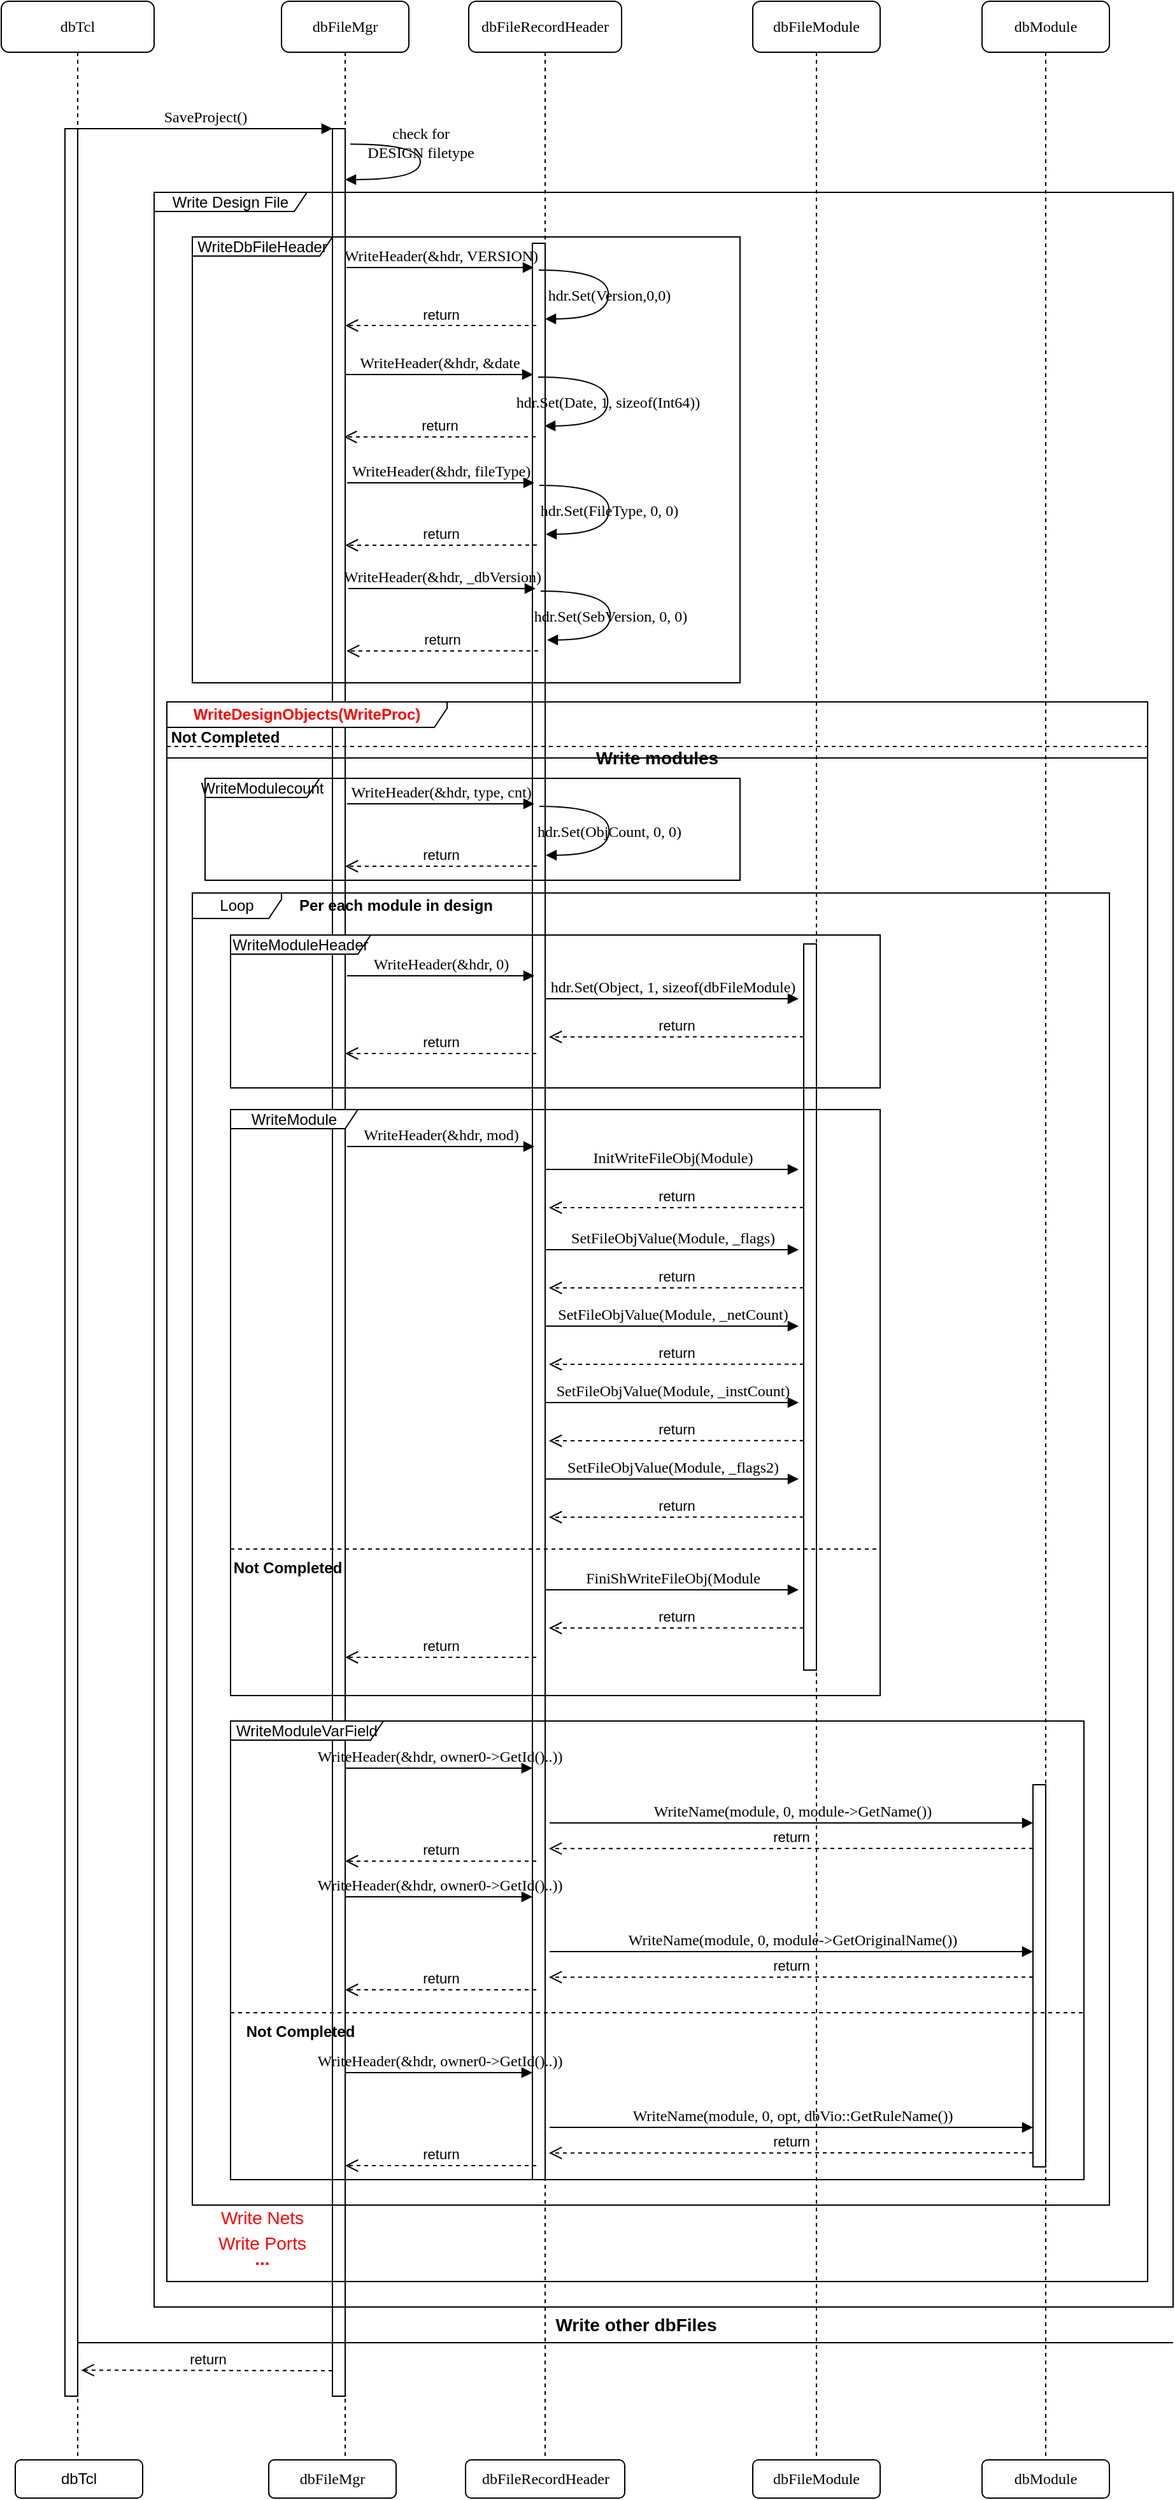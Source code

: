 <mxfile version="14.8.5" type="github">
  <diagram name="Page-1" id="13e1069c-82ec-6db2-03f1-153e76fe0fe0">
    <mxGraphModel dx="1038" dy="547" grid="1" gridSize="10" guides="1" tooltips="1" connect="1" arrows="1" fold="1" page="1" pageScale="1" pageWidth="2336" pageHeight="1654" background="none" math="0" shadow="0">
      <root>
        <mxCell id="0" />
        <mxCell id="1" parent="0" />
        <mxCell id="7baba1c4bc27f4b0-2" value="dbFileMgr" style="shape=umlLifeline;perimeter=lifelinePerimeter;whiteSpace=wrap;html=1;container=1;collapsible=0;recursiveResize=0;outlineConnect=0;rounded=1;shadow=0;comic=0;labelBackgroundColor=none;strokeWidth=1;fontFamily=Verdana;fontSize=12;align=center;" parent="1" vertex="1">
          <mxGeometry x="240" y="80" width="100" height="1960" as="geometry" />
        </mxCell>
        <mxCell id="7baba1c4bc27f4b0-10" value="" style="html=1;points=[];perimeter=orthogonalPerimeter;rounded=0;shadow=0;comic=0;labelBackgroundColor=none;strokeWidth=1;fontFamily=Verdana;fontSize=12;align=center;" parent="7baba1c4bc27f4b0-2" vertex="1">
          <mxGeometry x="40" y="100" width="10" height="1780" as="geometry" />
        </mxCell>
        <mxCell id="7baba1c4bc27f4b0-3" value="dbFileRecordHeader" style="shape=umlLifeline;perimeter=lifelinePerimeter;whiteSpace=wrap;html=1;container=1;collapsible=0;recursiveResize=0;outlineConnect=0;rounded=1;shadow=0;comic=0;labelBackgroundColor=none;strokeWidth=1;fontFamily=Verdana;fontSize=12;align=center;" parent="1" vertex="1">
          <mxGeometry x="387" y="80" width="120" height="1960" as="geometry" />
        </mxCell>
        <mxCell id="7baba1c4bc27f4b0-13" value="" style="html=1;points=[];perimeter=orthogonalPerimeter;rounded=0;shadow=0;comic=0;labelBackgroundColor=none;strokeWidth=1;fontFamily=Verdana;fontSize=12;align=center;" parent="7baba1c4bc27f4b0-3" vertex="1">
          <mxGeometry x="50" y="190" width="10" height="1520" as="geometry" />
        </mxCell>
        <mxCell id="7baba1c4bc27f4b0-4" value="dbFileModule" style="shape=umlLifeline;perimeter=lifelinePerimeter;whiteSpace=wrap;html=1;container=1;collapsible=0;recursiveResize=0;outlineConnect=0;rounded=1;shadow=0;comic=0;labelBackgroundColor=none;strokeWidth=1;fontFamily=Verdana;fontSize=12;align=center;" parent="1" vertex="1">
          <mxGeometry x="610" y="80" width="100" height="1960" as="geometry" />
        </mxCell>
        <mxCell id="7baba1c4bc27f4b0-8" value="dbTcl" style="shape=umlLifeline;perimeter=lifelinePerimeter;whiteSpace=wrap;html=1;container=1;collapsible=0;recursiveResize=0;outlineConnect=0;rounded=1;shadow=0;comic=0;labelBackgroundColor=none;strokeWidth=1;fontFamily=Verdana;fontSize=12;align=center;" parent="1" vertex="1">
          <mxGeometry x="20" y="80" width="120" height="1960" as="geometry" />
        </mxCell>
        <mxCell id="7baba1c4bc27f4b0-9" value="" style="html=1;points=[];perimeter=orthogonalPerimeter;rounded=0;shadow=0;comic=0;labelBackgroundColor=none;strokeWidth=1;fontFamily=Verdana;fontSize=12;align=center;" parent="7baba1c4bc27f4b0-8" vertex="1">
          <mxGeometry x="50" y="100" width="10" height="1780" as="geometry" />
        </mxCell>
        <mxCell id="7baba1c4bc27f4b0-22" value="" style="html=1;points=[];perimeter=orthogonalPerimeter;rounded=0;shadow=0;comic=0;labelBackgroundColor=none;strokeWidth=1;fontFamily=Verdana;fontSize=12;align=center;" parent="1" vertex="1">
          <mxGeometry x="650" y="820" width="10" height="570" as="geometry" />
        </mxCell>
        <mxCell id="7baba1c4bc27f4b0-11" value="SaveProject()" style="html=1;verticalAlign=bottom;endArrow=block;entryX=0;entryY=0;labelBackgroundColor=none;fontFamily=Verdana;fontSize=12;edgeStyle=elbowEdgeStyle;elbow=vertical;" parent="1" source="7baba1c4bc27f4b0-9" target="7baba1c4bc27f4b0-10" edge="1">
          <mxGeometry relative="1" as="geometry">
            <mxPoint x="220" y="190" as="sourcePoint" />
          </mxGeometry>
        </mxCell>
        <mxCell id="d6GwyU90o3NcPy6OCHg7-1" value="check for&lt;br&gt;DESIGN filetype" style="html=1;verticalAlign=bottom;endArrow=block;labelBackgroundColor=none;fontFamily=Verdana;fontSize=12;elbow=vertical;edgeStyle=orthogonalEdgeStyle;curved=1;exitX=1.038;exitY=0.345;exitPerimeter=0;" parent="1" target="7baba1c4bc27f4b0-2" edge="1">
          <mxGeometry relative="1" as="geometry">
            <mxPoint x="294.0" y="192.08" as="sourcePoint" />
            <mxPoint x="299" y="230" as="targetPoint" />
            <Array as="points">
              <mxPoint x="349" y="192" />
              <mxPoint x="349" y="220" />
            </Array>
          </mxGeometry>
        </mxCell>
        <mxCell id="d6GwyU90o3NcPy6OCHg7-2" value="WriteDbFileHeader" style="shape=umlFrame;whiteSpace=wrap;html=1;width=110;height=15;" parent="1" vertex="1">
          <mxGeometry x="170" y="265" width="430" height="350" as="geometry" />
        </mxCell>
        <mxCell id="d6GwyU90o3NcPy6OCHg7-14" value="WriteHeader(&amp;amp;hdr, VERSION)" style="html=1;verticalAlign=bottom;endArrow=block;entryX=0;entryY=0;labelBackgroundColor=none;fontFamily=Verdana;fontSize=12;edgeStyle=elbowEdgeStyle;elbow=vertical;" parent="1" edge="1">
          <mxGeometry relative="1" as="geometry">
            <mxPoint x="291" y="289" as="sourcePoint" />
            <mxPoint x="438" y="289" as="targetPoint" />
            <Array as="points">
              <mxPoint x="411" y="289" />
              <mxPoint x="381" y="272" />
            </Array>
          </mxGeometry>
        </mxCell>
        <mxCell id="d6GwyU90o3NcPy6OCHg7-28" value="hdr.Set(Version,0,0)" style="html=1;verticalAlign=bottom;endArrow=block;labelBackgroundColor=none;fontFamily=Verdana;fontSize=12;elbow=vertical;edgeStyle=orthogonalEdgeStyle;curved=1;entryX=1;entryY=0.286;entryPerimeter=0;exitX=1.038;exitY=0.345;exitPerimeter=0;" parent="1" edge="1">
          <mxGeometry x="0.173" relative="1" as="geometry">
            <mxPoint x="442" y="291" as="sourcePoint" />
            <mxPoint x="447" y="329.333" as="targetPoint" />
            <Array as="points">
              <mxPoint x="496.667" y="291" />
              <mxPoint x="496.667" y="329" />
            </Array>
            <mxPoint as="offset" />
          </mxGeometry>
        </mxCell>
        <mxCell id="d6GwyU90o3NcPy6OCHg7-32" value="WriteHeader(&amp;amp;hdr, &amp;amp;date" style="html=1;verticalAlign=bottom;endArrow=block;entryX=0;entryY=0;labelBackgroundColor=none;fontFamily=Verdana;fontSize=12;edgeStyle=elbowEdgeStyle;elbow=vertical;" parent="1" edge="1">
          <mxGeometry relative="1" as="geometry">
            <mxPoint x="290.5" y="373" as="sourcePoint" />
            <mxPoint x="437.5" y="373" as="targetPoint" />
            <Array as="points">
              <mxPoint x="410.5" y="373" />
              <mxPoint x="380.5" y="356" />
            </Array>
          </mxGeometry>
        </mxCell>
        <mxCell id="d6GwyU90o3NcPy6OCHg7-33" value="return" style="html=1;verticalAlign=bottom;endArrow=open;dashed=1;endSize=8;exitX=0.3;exitY=0.194;exitDx=0;exitDy=0;exitPerimeter=0;" parent="1" edge="1">
          <mxGeometry relative="1" as="geometry">
            <mxPoint x="439.5" y="421.9" as="sourcePoint" />
            <mxPoint x="289" y="422" as="targetPoint" />
          </mxGeometry>
        </mxCell>
        <mxCell id="d6GwyU90o3NcPy6OCHg7-34" value="hdr.Set(Date, 1, sizeof(Int64))" style="html=1;verticalAlign=bottom;endArrow=block;labelBackgroundColor=none;fontFamily=Verdana;fontSize=12;elbow=vertical;edgeStyle=orthogonalEdgeStyle;curved=1;entryX=1;entryY=0.286;entryPerimeter=0;exitX=1.038;exitY=0.345;exitPerimeter=0;" parent="1" edge="1">
          <mxGeometry x="0.173" relative="1" as="geometry">
            <mxPoint x="441.5" y="375" as="sourcePoint" />
            <mxPoint x="446.5" y="413.333" as="targetPoint" />
            <Array as="points">
              <mxPoint x="496.167" y="375" />
              <mxPoint x="496.167" y="413" />
            </Array>
            <mxPoint as="offset" />
          </mxGeometry>
        </mxCell>
        <mxCell id="d6GwyU90o3NcPy6OCHg7-35" value="WriteHeader(&amp;amp;hdr, fileType)" style="html=1;verticalAlign=bottom;endArrow=block;entryX=0;entryY=0;labelBackgroundColor=none;fontFamily=Verdana;fontSize=12;edgeStyle=elbowEdgeStyle;elbow=vertical;" parent="1" edge="1">
          <mxGeometry relative="1" as="geometry">
            <mxPoint x="291.5" y="458" as="sourcePoint" />
            <mxPoint x="438.5" y="458" as="targetPoint" />
            <Array as="points">
              <mxPoint x="411.5" y="458" />
              <mxPoint x="381.5" y="441" />
            </Array>
          </mxGeometry>
        </mxCell>
        <mxCell id="d6GwyU90o3NcPy6OCHg7-36" value="return" style="html=1;verticalAlign=bottom;endArrow=open;dashed=1;endSize=8;exitX=0.3;exitY=0.194;exitDx=0;exitDy=0;exitPerimeter=0;" parent="1" edge="1">
          <mxGeometry relative="1" as="geometry">
            <mxPoint x="440.5" y="506.9" as="sourcePoint" />
            <mxPoint x="290" y="507" as="targetPoint" />
          </mxGeometry>
        </mxCell>
        <mxCell id="d6GwyU90o3NcPy6OCHg7-37" value="hdr.Set(FileType, 0, 0)" style="html=1;verticalAlign=bottom;endArrow=block;labelBackgroundColor=none;fontFamily=Verdana;fontSize=12;elbow=vertical;edgeStyle=orthogonalEdgeStyle;curved=1;entryX=1;entryY=0.286;entryPerimeter=0;exitX=1.038;exitY=0.345;exitPerimeter=0;" parent="1" edge="1">
          <mxGeometry x="0.173" relative="1" as="geometry">
            <mxPoint x="442.5" y="460" as="sourcePoint" />
            <mxPoint x="447.5" y="498.333" as="targetPoint" />
            <Array as="points">
              <mxPoint x="497.167" y="460" />
              <mxPoint x="497.167" y="498" />
            </Array>
            <mxPoint as="offset" />
          </mxGeometry>
        </mxCell>
        <mxCell id="d6GwyU90o3NcPy6OCHg7-38" value="WriteHeader(&amp;amp;hdr, _dbVersion)" style="html=1;verticalAlign=bottom;endArrow=block;entryX=0;entryY=0;labelBackgroundColor=none;fontFamily=Verdana;fontSize=12;edgeStyle=elbowEdgeStyle;elbow=vertical;" parent="1" edge="1">
          <mxGeometry relative="1" as="geometry">
            <mxPoint x="292.5" y="541" as="sourcePoint" />
            <mxPoint x="439.5" y="541" as="targetPoint" />
            <Array as="points">
              <mxPoint x="412.5" y="541" />
              <mxPoint x="382.5" y="524" />
            </Array>
          </mxGeometry>
        </mxCell>
        <mxCell id="d6GwyU90o3NcPy6OCHg7-39" value="return" style="html=1;verticalAlign=bottom;endArrow=open;dashed=1;endSize=8;exitX=0.3;exitY=0.194;exitDx=0;exitDy=0;exitPerimeter=0;" parent="1" edge="1">
          <mxGeometry relative="1" as="geometry">
            <mxPoint x="441.5" y="589.9" as="sourcePoint" />
            <mxPoint x="291" y="590" as="targetPoint" />
          </mxGeometry>
        </mxCell>
        <mxCell id="d6GwyU90o3NcPy6OCHg7-40" value="hdr.Set(SebVersion, 0, 0)" style="html=1;verticalAlign=bottom;endArrow=block;labelBackgroundColor=none;fontFamily=Verdana;fontSize=12;elbow=vertical;edgeStyle=orthogonalEdgeStyle;curved=1;entryX=1;entryY=0.286;entryPerimeter=0;exitX=1.038;exitY=0.345;exitPerimeter=0;" parent="1" edge="1">
          <mxGeometry x="0.173" relative="1" as="geometry">
            <mxPoint x="443.5" y="543" as="sourcePoint" />
            <mxPoint x="448.5" y="581.333" as="targetPoint" />
            <Array as="points">
              <mxPoint x="498.167" y="543" />
              <mxPoint x="498.167" y="581" />
            </Array>
            <mxPoint as="offset" />
          </mxGeometry>
        </mxCell>
        <mxCell id="d6GwyU90o3NcPy6OCHg7-41" value="WriteHeader(&amp;amp;hdr, type, cnt)" style="html=1;verticalAlign=bottom;endArrow=block;entryX=0;entryY=0;labelBackgroundColor=none;fontFamily=Verdana;fontSize=12;edgeStyle=elbowEdgeStyle;elbow=vertical;" parent="1" edge="1">
          <mxGeometry relative="1" as="geometry">
            <mxPoint x="291.5" y="710" as="sourcePoint" />
            <mxPoint x="438.5" y="710" as="targetPoint" />
            <Array as="points">
              <mxPoint x="411.5" y="710" />
              <mxPoint x="381.5" y="693" />
            </Array>
          </mxGeometry>
        </mxCell>
        <mxCell id="d6GwyU90o3NcPy6OCHg7-42" value="return" style="html=1;verticalAlign=bottom;endArrow=open;dashed=1;endSize=8;exitX=0.3;exitY=0.194;exitDx=0;exitDy=0;exitPerimeter=0;" parent="1" edge="1">
          <mxGeometry relative="1" as="geometry">
            <mxPoint x="440.5" y="758.9" as="sourcePoint" />
            <mxPoint x="290" y="759" as="targetPoint" />
          </mxGeometry>
        </mxCell>
        <mxCell id="d6GwyU90o3NcPy6OCHg7-43" value="hdr.Set(ObjCount, 0, 0)" style="html=1;verticalAlign=bottom;endArrow=block;labelBackgroundColor=none;fontFamily=Verdana;fontSize=12;elbow=vertical;edgeStyle=orthogonalEdgeStyle;curved=1;entryX=1;entryY=0.286;entryPerimeter=0;exitX=1.038;exitY=0.345;exitPerimeter=0;" parent="1" edge="1">
          <mxGeometry x="0.173" relative="1" as="geometry">
            <mxPoint x="442.5" y="712" as="sourcePoint" />
            <mxPoint x="447.5" y="750.333" as="targetPoint" />
            <Array as="points">
              <mxPoint x="497.167" y="712" />
              <mxPoint x="497.167" y="750" />
            </Array>
            <mxPoint as="offset" />
          </mxGeometry>
        </mxCell>
        <mxCell id="d6GwyU90o3NcPy6OCHg7-44" value="WriteModulecount" style="shape=umlFrame;whiteSpace=wrap;html=1;width=90;height=15;" parent="1" vertex="1">
          <mxGeometry x="180" y="690" width="420" height="80" as="geometry" />
        </mxCell>
        <mxCell id="d6GwyU90o3NcPy6OCHg7-45" value="WriteHeader(&amp;amp;hdr, 0)" style="html=1;verticalAlign=bottom;endArrow=block;entryX=0;entryY=0;labelBackgroundColor=none;fontFamily=Verdana;fontSize=12;edgeStyle=elbowEdgeStyle;elbow=vertical;" parent="1" edge="1">
          <mxGeometry relative="1" as="geometry">
            <mxPoint x="291.5" y="845" as="sourcePoint" />
            <mxPoint x="438.5" y="845" as="targetPoint" />
            <Array as="points">
              <mxPoint x="411.5" y="845" />
              <mxPoint x="381.5" y="828" />
            </Array>
          </mxGeometry>
        </mxCell>
        <mxCell id="d6GwyU90o3NcPy6OCHg7-46" value="return" style="html=1;verticalAlign=bottom;endArrow=open;dashed=1;endSize=8;" parent="1" edge="1">
          <mxGeometry relative="1" as="geometry">
            <mxPoint x="440" y="906" as="sourcePoint" />
            <mxPoint x="290" y="906" as="targetPoint" />
          </mxGeometry>
        </mxCell>
        <mxCell id="d6GwyU90o3NcPy6OCHg7-48" value="hdr.Set(Object, 1, sizeof(dbFileModule)" style="html=1;verticalAlign=bottom;endArrow=block;labelBackgroundColor=none;fontFamily=Verdana;fontSize=12;edgeStyle=elbowEdgeStyle;elbow=vertical;" parent="1" edge="1">
          <mxGeometry relative="1" as="geometry">
            <mxPoint x="446.5" y="863" as="sourcePoint" />
            <mxPoint x="646" y="863" as="targetPoint" />
            <Array as="points">
              <mxPoint x="590" y="863" />
              <mxPoint x="560" y="846" />
            </Array>
          </mxGeometry>
        </mxCell>
        <mxCell id="d6GwyU90o3NcPy6OCHg7-49" value="return" style="html=1;verticalAlign=bottom;endArrow=open;dashed=1;endSize=8;exitX=0;exitY=0.172;exitDx=0;exitDy=0;exitPerimeter=0;" parent="1" edge="1">
          <mxGeometry relative="1" as="geometry">
            <mxPoint x="650" y="892.88" as="sourcePoint" />
            <mxPoint x="450" y="893" as="targetPoint" />
          </mxGeometry>
        </mxCell>
        <mxCell id="d6GwyU90o3NcPy6OCHg7-50" value="WriteModuleHeader" style="shape=umlFrame;whiteSpace=wrap;html=1;width=110;height=15;" parent="1" vertex="1">
          <mxGeometry x="200" y="813" width="510" height="120" as="geometry" />
        </mxCell>
        <mxCell id="d6GwyU90o3NcPy6OCHg7-52" value="dbModule" style="shape=umlLifeline;perimeter=lifelinePerimeter;whiteSpace=wrap;html=1;container=1;collapsible=0;recursiveResize=0;outlineConnect=0;rounded=1;shadow=0;comic=0;labelBackgroundColor=none;strokeWidth=1;fontFamily=Verdana;fontSize=12;align=center;" parent="1" vertex="1">
          <mxGeometry x="790" y="80" width="100" height="1960" as="geometry" />
        </mxCell>
        <mxCell id="d6GwyU90o3NcPy6OCHg7-53" value="WriteHeader(&amp;amp;hdr, mod)" style="html=1;verticalAlign=bottom;endArrow=block;entryX=0;entryY=0;labelBackgroundColor=none;fontFamily=Verdana;fontSize=12;edgeStyle=elbowEdgeStyle;elbow=vertical;" parent="1" edge="1">
          <mxGeometry relative="1" as="geometry">
            <mxPoint x="291.5" y="979" as="sourcePoint" />
            <mxPoint x="438.5" y="979" as="targetPoint" />
            <Array as="points">
              <mxPoint x="411.5" y="979" />
              <mxPoint x="381.5" y="962" />
            </Array>
          </mxGeometry>
        </mxCell>
        <mxCell id="d6GwyU90o3NcPy6OCHg7-54" value="return" style="html=1;verticalAlign=bottom;endArrow=open;dashed=1;endSize=8;" parent="1" edge="1">
          <mxGeometry relative="1" as="geometry">
            <mxPoint x="440" y="1380" as="sourcePoint" />
            <mxPoint x="290" y="1380" as="targetPoint" />
          </mxGeometry>
        </mxCell>
        <mxCell id="d6GwyU90o3NcPy6OCHg7-55" value="InitWriteFileObj(Module)" style="html=1;verticalAlign=bottom;endArrow=block;labelBackgroundColor=none;fontFamily=Verdana;fontSize=12;edgeStyle=elbowEdgeStyle;elbow=vertical;" parent="1" edge="1">
          <mxGeometry relative="1" as="geometry">
            <mxPoint x="446.5" y="997" as="sourcePoint" />
            <mxPoint x="646" y="997" as="targetPoint" />
            <Array as="points">
              <mxPoint x="590" y="997" />
              <mxPoint x="560" y="980" />
            </Array>
          </mxGeometry>
        </mxCell>
        <mxCell id="d6GwyU90o3NcPy6OCHg7-56" value="return" style="html=1;verticalAlign=bottom;endArrow=open;dashed=1;endSize=8;exitX=0;exitY=0.172;exitDx=0;exitDy=0;exitPerimeter=0;" parent="1" edge="1">
          <mxGeometry relative="1" as="geometry">
            <mxPoint x="650" y="1026.88" as="sourcePoint" />
            <mxPoint x="450" y="1027" as="targetPoint" />
          </mxGeometry>
        </mxCell>
        <mxCell id="d6GwyU90o3NcPy6OCHg7-59" value="SetFileObjValue(Module, _flags)" style="html=1;verticalAlign=bottom;endArrow=block;labelBackgroundColor=none;fontFamily=Verdana;fontSize=12;edgeStyle=elbowEdgeStyle;elbow=vertical;" parent="1" edge="1">
          <mxGeometry relative="1" as="geometry">
            <mxPoint x="446.5" y="1060" as="sourcePoint" />
            <mxPoint x="646" y="1060" as="targetPoint" />
            <Array as="points">
              <mxPoint x="590" y="1060" />
              <mxPoint x="560" y="1043" />
            </Array>
          </mxGeometry>
        </mxCell>
        <mxCell id="d6GwyU90o3NcPy6OCHg7-60" value="return" style="html=1;verticalAlign=bottom;endArrow=open;dashed=1;endSize=8;exitX=0;exitY=0.172;exitDx=0;exitDy=0;exitPerimeter=0;" parent="1" edge="1">
          <mxGeometry relative="1" as="geometry">
            <mxPoint x="650" y="1089.88" as="sourcePoint" />
            <mxPoint x="450" y="1090" as="targetPoint" />
          </mxGeometry>
        </mxCell>
        <mxCell id="d6GwyU90o3NcPy6OCHg7-62" value="return" style="html=1;verticalAlign=bottom;endArrow=open;dashed=1;endSize=8;" parent="1" edge="1">
          <mxGeometry relative="1" as="geometry">
            <mxPoint x="440" y="334.5" as="sourcePoint" />
            <mxPoint x="290" y="334.5" as="targetPoint" />
          </mxGeometry>
        </mxCell>
        <mxCell id="d6GwyU90o3NcPy6OCHg7-63" value="SetFileObjValue(Module, _netCount)" style="html=1;verticalAlign=bottom;endArrow=block;labelBackgroundColor=none;fontFamily=Verdana;fontSize=12;edgeStyle=elbowEdgeStyle;elbow=vertical;" parent="1" edge="1">
          <mxGeometry relative="1" as="geometry">
            <mxPoint x="446.5" y="1120" as="sourcePoint" />
            <mxPoint x="646" y="1120" as="targetPoint" />
            <Array as="points">
              <mxPoint x="590" y="1120" />
              <mxPoint x="560" y="1103" />
            </Array>
          </mxGeometry>
        </mxCell>
        <mxCell id="d6GwyU90o3NcPy6OCHg7-64" value="return" style="html=1;verticalAlign=bottom;endArrow=open;dashed=1;endSize=8;exitX=0;exitY=0.172;exitDx=0;exitDy=0;exitPerimeter=0;" parent="1" edge="1">
          <mxGeometry relative="1" as="geometry">
            <mxPoint x="650" y="1149.88" as="sourcePoint" />
            <mxPoint x="450" y="1150" as="targetPoint" />
          </mxGeometry>
        </mxCell>
        <mxCell id="d6GwyU90o3NcPy6OCHg7-65" value="SetFileObjValue(Module, _instCount)" style="html=1;verticalAlign=bottom;endArrow=block;labelBackgroundColor=none;fontFamily=Verdana;fontSize=12;edgeStyle=elbowEdgeStyle;elbow=vertical;" parent="1" edge="1">
          <mxGeometry relative="1" as="geometry">
            <mxPoint x="446.5" y="1180" as="sourcePoint" />
            <mxPoint x="646" y="1180" as="targetPoint" />
            <Array as="points">
              <mxPoint x="590" y="1180" />
              <mxPoint x="560" y="1163" />
            </Array>
          </mxGeometry>
        </mxCell>
        <mxCell id="d6GwyU90o3NcPy6OCHg7-66" value="return" style="html=1;verticalAlign=bottom;endArrow=open;dashed=1;endSize=8;exitX=0;exitY=0.172;exitDx=0;exitDy=0;exitPerimeter=0;" parent="1" edge="1">
          <mxGeometry relative="1" as="geometry">
            <mxPoint x="650" y="1209.88" as="sourcePoint" />
            <mxPoint x="450" y="1210" as="targetPoint" />
          </mxGeometry>
        </mxCell>
        <mxCell id="d6GwyU90o3NcPy6OCHg7-67" value="SetFileObjValue(Module, _flags2)" style="html=1;verticalAlign=bottom;endArrow=block;labelBackgroundColor=none;fontFamily=Verdana;fontSize=12;edgeStyle=elbowEdgeStyle;elbow=vertical;" parent="1" edge="1">
          <mxGeometry relative="1" as="geometry">
            <mxPoint x="446.5" y="1240" as="sourcePoint" />
            <mxPoint x="646" y="1240" as="targetPoint" />
            <Array as="points">
              <mxPoint x="590" y="1240" />
              <mxPoint x="560" y="1223" />
            </Array>
          </mxGeometry>
        </mxCell>
        <mxCell id="d6GwyU90o3NcPy6OCHg7-68" value="return" style="html=1;verticalAlign=bottom;endArrow=open;dashed=1;endSize=8;exitX=0;exitY=0.172;exitDx=0;exitDy=0;exitPerimeter=0;" parent="1" edge="1">
          <mxGeometry relative="1" as="geometry">
            <mxPoint x="650" y="1269.88" as="sourcePoint" />
            <mxPoint x="450" y="1270" as="targetPoint" />
          </mxGeometry>
        </mxCell>
        <mxCell id="d6GwyU90o3NcPy6OCHg7-69" value="FiniShWriteFileObj(Module" style="html=1;verticalAlign=bottom;endArrow=block;labelBackgroundColor=none;fontFamily=Verdana;fontSize=12;edgeStyle=elbowEdgeStyle;elbow=vertical;" parent="1" edge="1">
          <mxGeometry relative="1" as="geometry">
            <mxPoint x="446.5" y="1327" as="sourcePoint" />
            <mxPoint x="646" y="1327" as="targetPoint" />
            <Array as="points">
              <mxPoint x="590" y="1327" />
              <mxPoint x="560" y="1310" />
            </Array>
          </mxGeometry>
        </mxCell>
        <mxCell id="d6GwyU90o3NcPy6OCHg7-70" value="return" style="html=1;verticalAlign=bottom;endArrow=open;dashed=1;endSize=8;exitX=0;exitY=0.172;exitDx=0;exitDy=0;exitPerimeter=0;" parent="1" edge="1">
          <mxGeometry relative="1" as="geometry">
            <mxPoint x="650" y="1356.88" as="sourcePoint" />
            <mxPoint x="450" y="1357" as="targetPoint" />
          </mxGeometry>
        </mxCell>
        <mxCell id="d6GwyU90o3NcPy6OCHg7-71" value="WriteModule" style="shape=umlFrame;whiteSpace=wrap;html=1;width=100;height=15;" parent="1" vertex="1">
          <mxGeometry x="200" y="950" width="510" height="460" as="geometry" />
        </mxCell>
        <mxCell id="d6GwyU90o3NcPy6OCHg7-73" value="" style="line;strokeWidth=1;rotatable=0;dashed=1;labelPosition=right;align=left;verticalAlign=middle;spacingTop=0;spacingLeft=6;points=[];portConstraint=eastwest;" parent="1" vertex="1">
          <mxGeometry x="200" y="1290" width="510" height="10" as="geometry" />
        </mxCell>
        <mxCell id="d6GwyU90o3NcPy6OCHg7-75" value="&lt;b&gt;Not Completed&lt;/b&gt;" style="text;html=1;strokeColor=none;fillColor=none;align=center;verticalAlign=middle;whiteSpace=wrap;rounded=0;dashed=1;" parent="1" vertex="1">
          <mxGeometry x="190" y="1300" width="110" height="20" as="geometry" />
        </mxCell>
        <mxCell id="d6GwyU90o3NcPy6OCHg7-76" value="" style="html=1;points=[];perimeter=orthogonalPerimeter;rounded=0;shadow=0;comic=0;labelBackgroundColor=none;strokeWidth=1;fontFamily=Verdana;fontSize=12;align=center;" parent="1" vertex="1">
          <mxGeometry x="830" y="1480" width="10" height="300" as="geometry" />
        </mxCell>
        <mxCell id="d6GwyU90o3NcPy6OCHg7-77" value="WriteHeader(&amp;amp;hdr, owner0-&amp;gt;GetId()..))" style="html=1;verticalAlign=bottom;endArrow=block;entryX=0;entryY=0;labelBackgroundColor=none;fontFamily=Verdana;fontSize=12;edgeStyle=elbowEdgeStyle;elbow=vertical;" parent="1" edge="1">
          <mxGeometry relative="1" as="geometry">
            <mxPoint x="290" y="1467" as="sourcePoint" />
            <mxPoint x="437" y="1467" as="targetPoint" />
            <Array as="points">
              <mxPoint x="410" y="1467" />
              <mxPoint x="380" y="1450" />
            </Array>
          </mxGeometry>
        </mxCell>
        <mxCell id="d6GwyU90o3NcPy6OCHg7-78" value="WriteName(module, 0, module-&amp;gt;GetName())" style="html=1;verticalAlign=bottom;endArrow=block;labelBackgroundColor=none;fontFamily=Verdana;fontSize=12;edgeStyle=elbowEdgeStyle;elbow=vertical;entryX=0;entryY=0.1;entryDx=0;entryDy=0;entryPerimeter=0;" parent="1" target="d6GwyU90o3NcPy6OCHg7-76" edge="1">
          <mxGeometry relative="1" as="geometry">
            <mxPoint x="450.5" y="1510" as="sourcePoint" />
            <mxPoint x="650" y="1510" as="targetPoint" />
            <Array as="points">
              <mxPoint x="594" y="1510" />
              <mxPoint x="564" y="1493" />
            </Array>
          </mxGeometry>
        </mxCell>
        <mxCell id="d6GwyU90o3NcPy6OCHg7-79" value="return" style="html=1;verticalAlign=bottom;endArrow=open;dashed=1;endSize=8;" parent="1" edge="1">
          <mxGeometry relative="1" as="geometry">
            <mxPoint x="830" y="1530" as="sourcePoint" />
            <mxPoint x="450" y="1530.12" as="targetPoint" />
          </mxGeometry>
        </mxCell>
        <mxCell id="d6GwyU90o3NcPy6OCHg7-80" value="return" style="html=1;verticalAlign=bottom;endArrow=open;dashed=1;endSize=8;" parent="1" edge="1">
          <mxGeometry relative="1" as="geometry">
            <mxPoint x="440" y="1540" as="sourcePoint" />
            <mxPoint x="290" y="1540" as="targetPoint" />
          </mxGeometry>
        </mxCell>
        <mxCell id="d6GwyU90o3NcPy6OCHg7-82" value="return" style="html=1;verticalAlign=bottom;endArrow=open;dashed=1;endSize=8;" parent="1" edge="1">
          <mxGeometry relative="1" as="geometry">
            <mxPoint x="830" y="1631" as="sourcePoint" />
            <mxPoint x="450" y="1631.12" as="targetPoint" />
          </mxGeometry>
        </mxCell>
        <mxCell id="d6GwyU90o3NcPy6OCHg7-83" value="WriteName(module, 0, module-&amp;gt;GetOriginalName())" style="html=1;verticalAlign=bottom;endArrow=block;labelBackgroundColor=none;fontFamily=Verdana;fontSize=12;edgeStyle=elbowEdgeStyle;elbow=vertical;entryX=0;entryY=0.1;entryDx=0;entryDy=0;entryPerimeter=0;" parent="1" edge="1">
          <mxGeometry relative="1" as="geometry">
            <mxPoint x="450.5" y="1611" as="sourcePoint" />
            <mxPoint x="830" y="1611" as="targetPoint" />
            <Array as="points">
              <mxPoint x="594" y="1611" />
              <mxPoint x="564" y="1594" />
            </Array>
          </mxGeometry>
        </mxCell>
        <mxCell id="d6GwyU90o3NcPy6OCHg7-84" value="WriteHeader(&amp;amp;hdr, owner0-&amp;gt;GetId()..))" style="html=1;verticalAlign=bottom;endArrow=block;entryX=0;entryY=0;labelBackgroundColor=none;fontFamily=Verdana;fontSize=12;edgeStyle=elbowEdgeStyle;elbow=vertical;" parent="1" edge="1">
          <mxGeometry relative="1" as="geometry">
            <mxPoint x="290" y="1568" as="sourcePoint" />
            <mxPoint x="437" y="1568" as="targetPoint" />
            <Array as="points">
              <mxPoint x="410" y="1568" />
              <mxPoint x="380" y="1551" />
            </Array>
          </mxGeometry>
        </mxCell>
        <mxCell id="d6GwyU90o3NcPy6OCHg7-85" value="return" style="html=1;verticalAlign=bottom;endArrow=open;dashed=1;endSize=8;" parent="1" edge="1">
          <mxGeometry relative="1" as="geometry">
            <mxPoint x="440" y="1641" as="sourcePoint" />
            <mxPoint x="290" y="1641" as="targetPoint" />
          </mxGeometry>
        </mxCell>
        <mxCell id="d6GwyU90o3NcPy6OCHg7-86" value="return" style="html=1;verticalAlign=bottom;endArrow=open;dashed=1;endSize=8;" parent="1" edge="1">
          <mxGeometry relative="1" as="geometry">
            <mxPoint x="830" y="1769" as="sourcePoint" />
            <mxPoint x="450" y="1769.12" as="targetPoint" />
          </mxGeometry>
        </mxCell>
        <mxCell id="d6GwyU90o3NcPy6OCHg7-87" value="WriteName(module, 0, opt, dbVio::GetRuleName())" style="html=1;verticalAlign=bottom;endArrow=block;labelBackgroundColor=none;fontFamily=Verdana;fontSize=12;edgeStyle=elbowEdgeStyle;elbow=vertical;entryX=0;entryY=0.1;entryDx=0;entryDy=0;entryPerimeter=0;" parent="1" edge="1">
          <mxGeometry relative="1" as="geometry">
            <mxPoint x="450.5" y="1749" as="sourcePoint" />
            <mxPoint x="830" y="1749" as="targetPoint" />
            <Array as="points">
              <mxPoint x="594" y="1749" />
              <mxPoint x="564" y="1732" />
            </Array>
          </mxGeometry>
        </mxCell>
        <mxCell id="d6GwyU90o3NcPy6OCHg7-88" value="WriteHeader(&amp;amp;hdr, owner0-&amp;gt;GetId()..))" style="html=1;verticalAlign=bottom;endArrow=block;entryX=0;entryY=0;labelBackgroundColor=none;fontFamily=Verdana;fontSize=12;edgeStyle=elbowEdgeStyle;elbow=vertical;" parent="1" edge="1">
          <mxGeometry relative="1" as="geometry">
            <mxPoint x="290" y="1706" as="sourcePoint" />
            <mxPoint x="437" y="1706" as="targetPoint" />
            <Array as="points">
              <mxPoint x="410" y="1706" />
              <mxPoint x="380" y="1689" />
            </Array>
          </mxGeometry>
        </mxCell>
        <mxCell id="d6GwyU90o3NcPy6OCHg7-89" value="return" style="html=1;verticalAlign=bottom;endArrow=open;dashed=1;endSize=8;" parent="1" edge="1">
          <mxGeometry relative="1" as="geometry">
            <mxPoint x="440" y="1779" as="sourcePoint" />
            <mxPoint x="290" y="1779" as="targetPoint" />
          </mxGeometry>
        </mxCell>
        <mxCell id="d6GwyU90o3NcPy6OCHg7-90" value="WriteModuleVarField" style="shape=umlFrame;whiteSpace=wrap;html=1;width=120;height=15;" parent="1" vertex="1">
          <mxGeometry x="200" y="1430" width="670" height="360" as="geometry" />
        </mxCell>
        <mxCell id="d6GwyU90o3NcPy6OCHg7-91" value="" style="line;strokeWidth=1;rotatable=0;dashed=1;labelPosition=right;align=left;verticalAlign=middle;spacingTop=0;spacingLeft=6;points=[];portConstraint=eastwest;" parent="1" vertex="1">
          <mxGeometry x="200" y="1654" width="670" height="10" as="geometry" />
        </mxCell>
        <mxCell id="d6GwyU90o3NcPy6OCHg7-92" value="&lt;b&gt;Not Completed&lt;/b&gt;" style="text;html=1;strokeColor=none;fillColor=none;align=center;verticalAlign=middle;whiteSpace=wrap;rounded=0;dashed=1;" parent="1" vertex="1">
          <mxGeometry x="200" y="1664" width="110" height="20" as="geometry" />
        </mxCell>
        <mxCell id="d6GwyU90o3NcPy6OCHg7-93" value="Loop" style="shape=umlFrame;whiteSpace=wrap;html=1;width=70;height=20;" parent="1" vertex="1">
          <mxGeometry x="170" y="780" width="720" height="1030" as="geometry" />
        </mxCell>
        <mxCell id="d6GwyU90o3NcPy6OCHg7-94" value="&lt;b&gt;Per each module in design&lt;/b&gt;" style="text;html=1;strokeColor=none;fillColor=none;align=center;verticalAlign=middle;whiteSpace=wrap;rounded=0;" parent="1" vertex="1">
          <mxGeometry x="230" y="780" width="200" height="20" as="geometry" />
        </mxCell>
        <mxCell id="d6GwyU90o3NcPy6OCHg7-95" value="&lt;font color=&quot;#ff0000&quot;&gt;&lt;b&gt;WriteDesignObjects(WriteProc)&lt;/b&gt;&lt;/font&gt;" style="shape=umlFrame;whiteSpace=wrap;html=1;width=220;height=20;" parent="1" vertex="1">
          <mxGeometry x="150" y="630" width="770" height="1240" as="geometry" />
        </mxCell>
        <mxCell id="d6GwyU90o3NcPy6OCHg7-96" value="" style="line;strokeWidth=1;rotatable=0;dashed=1;labelPosition=right;align=left;verticalAlign=middle;spacingTop=0;spacingLeft=6;points=[];portConstraint=eastwest;" parent="1" vertex="1">
          <mxGeometry x="150" y="660" width="770" height="10" as="geometry" />
        </mxCell>
        <mxCell id="d6GwyU90o3NcPy6OCHg7-97" value="&lt;b&gt;Not Completed&lt;/b&gt;" style="text;html=1;strokeColor=none;fillColor=none;align=center;verticalAlign=middle;whiteSpace=wrap;rounded=0;" parent="1" vertex="1">
          <mxGeometry x="131" y="648" width="130" height="20" as="geometry" />
        </mxCell>
        <mxCell id="d6GwyU90o3NcPy6OCHg7-98" value="Write Design File" style="shape=umlFrame;whiteSpace=wrap;html=1;width=120;height=15;" parent="1" vertex="1">
          <mxGeometry x="140" y="230" width="800" height="1660" as="geometry" />
        </mxCell>
        <mxCell id="d6GwyU90o3NcPy6OCHg7-99" value="" style="line;strokeWidth=1;fillColor=none;align=left;verticalAlign=middle;spacingTop=-1;spacingLeft=3;spacingRight=3;rotatable=0;labelPosition=right;points=[];portConstraint=eastwest;" parent="1" vertex="1">
          <mxGeometry x="150" y="670" width="770" height="8" as="geometry" />
        </mxCell>
        <mxCell id="d6GwyU90o3NcPy6OCHg7-102" value="&lt;b&gt;&lt;font style=&quot;font-size: 14px&quot;&gt;Write modules&lt;/font&gt;&lt;/b&gt;" style="text;html=1;strokeColor=none;fillColor=none;align=center;verticalAlign=middle;whiteSpace=wrap;rounded=0;" parent="1" vertex="1">
          <mxGeometry x="480" y="664" width="110" height="20" as="geometry" />
        </mxCell>
        <mxCell id="d6GwyU90o3NcPy6OCHg7-103" value="return" style="html=1;verticalAlign=bottom;endArrow=open;dashed=1;endSize=8;entryX=1.28;entryY=0.957;entryDx=0;entryDy=0;entryPerimeter=0;" parent="1" edge="1">
          <mxGeometry relative="1" as="geometry">
            <mxPoint x="280" y="1940" as="sourcePoint" />
            <mxPoint x="82.8" y="1939.59" as="targetPoint" />
          </mxGeometry>
        </mxCell>
        <mxCell id="d6GwyU90o3NcPy6OCHg7-105" value="" style="line;strokeWidth=1;fillColor=none;align=left;verticalAlign=middle;spacingTop=-1;spacingLeft=3;spacingRight=3;rotatable=0;labelPosition=right;points=[];portConstraint=eastwest;" parent="1" vertex="1">
          <mxGeometry x="80" y="1914" width="860" height="8" as="geometry" />
        </mxCell>
        <mxCell id="d6GwyU90o3NcPy6OCHg7-106" value="&lt;b&gt;&lt;font style=&quot;font-size: 14px&quot;&gt;Write other dbFiles&lt;/font&gt;&lt;/b&gt;" style="text;html=1;strokeColor=none;fillColor=none;align=center;verticalAlign=middle;whiteSpace=wrap;rounded=0;" parent="1" vertex="1">
          <mxGeometry x="447" y="1894" width="143" height="20" as="geometry" />
        </mxCell>
        <mxCell id="d6GwyU90o3NcPy6OCHg7-107" value="dbTcl" style="rounded=1;whiteSpace=wrap;html=1;" parent="1" vertex="1">
          <mxGeometry x="31" y="2010" width="100" height="30" as="geometry" />
        </mxCell>
        <mxCell id="d6GwyU90o3NcPy6OCHg7-108" value="dbTcl" style="rounded=1;whiteSpace=wrap;html=1;" parent="1" vertex="1">
          <mxGeometry x="230" y="2010" width="100" height="30" as="geometry" />
        </mxCell>
        <mxCell id="d6GwyU90o3NcPy6OCHg7-109" value="&lt;span style=&quot;font-family: &amp;#34;verdana&amp;#34;&quot;&gt;dbFileMgr&lt;/span&gt;" style="rounded=1;whiteSpace=wrap;html=1;" parent="1" vertex="1">
          <mxGeometry x="230" y="2010" width="100" height="30" as="geometry" />
        </mxCell>
        <mxCell id="d6GwyU90o3NcPy6OCHg7-110" value="&lt;span style=&quot;font-family: &amp;#34;verdana&amp;#34;&quot;&gt;dbFileRecordHeader&lt;/span&gt;" style="rounded=1;whiteSpace=wrap;html=1;" parent="1" vertex="1">
          <mxGeometry x="384.5" y="2010" width="125" height="30" as="geometry" />
        </mxCell>
        <mxCell id="d6GwyU90o3NcPy6OCHg7-111" value="&lt;span style=&quot;font-family: &amp;#34;verdana&amp;#34;&quot;&gt;dbFileModule&lt;/span&gt;" style="rounded=1;whiteSpace=wrap;html=1;" parent="1" vertex="1">
          <mxGeometry x="610" y="2010" width="100" height="30" as="geometry" />
        </mxCell>
        <mxCell id="d6GwyU90o3NcPy6OCHg7-112" value="&lt;span style=&quot;font-family: &amp;#34;verdana&amp;#34;&quot;&gt;dbModule&lt;/span&gt;" style="rounded=1;whiteSpace=wrap;html=1;" parent="1" vertex="1">
          <mxGeometry x="790" y="2010" width="100" height="30" as="geometry" />
        </mxCell>
        <mxCell id="HU-tAESkUXcJLSqd2jMS-1" value="&lt;font style=&quot;font-size: 14px&quot; color=&quot;#ff0000&quot;&gt;Write Nets&lt;/font&gt;" style="text;html=1;strokeColor=none;fillColor=none;align=center;verticalAlign=middle;whiteSpace=wrap;rounded=0;" vertex="1" parent="1">
          <mxGeometry x="180" y="1810" width="90" height="20" as="geometry" />
        </mxCell>
        <mxCell id="HU-tAESkUXcJLSqd2jMS-2" value="&lt;font style=&quot;font-size: 14px&quot; color=&quot;#ff0000&quot;&gt;Write Ports&lt;/font&gt;" style="text;html=1;strokeColor=none;fillColor=none;align=center;verticalAlign=middle;whiteSpace=wrap;rounded=0;" vertex="1" parent="1">
          <mxGeometry x="180" y="1830" width="90" height="20" as="geometry" />
        </mxCell>
        <mxCell id="HU-tAESkUXcJLSqd2jMS-3" value="&lt;font style=&quot;font-size: 14px&quot; color=&quot;#ff0000&quot;&gt;&lt;b&gt;...&lt;/b&gt;&lt;/font&gt;" style="text;html=1;strokeColor=none;fillColor=none;align=center;verticalAlign=middle;whiteSpace=wrap;rounded=0;" vertex="1" parent="1">
          <mxGeometry x="180" y="1842" width="90" height="20" as="geometry" />
        </mxCell>
      </root>
    </mxGraphModel>
  </diagram>
</mxfile>

